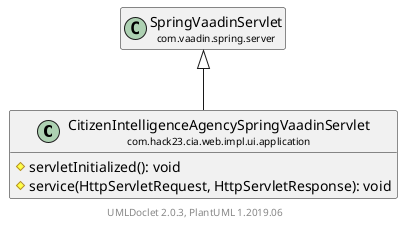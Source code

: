 @startuml
    set namespaceSeparator none
    hide empty fields
    hide empty methods

    class "<size:14>CitizenIntelligenceAgencySpringVaadinServlet\n<size:10>com.hack23.cia.web.impl.ui.application" as com.hack23.cia.web.impl.ui.application.CitizenIntelligenceAgencySpringVaadinServlet [[CitizenIntelligenceAgencySpringVaadinServlet.html]] {
        #servletInitialized(): void
        #service(HttpServletRequest, HttpServletResponse): void
    }

    class "<size:14>SpringVaadinServlet\n<size:10>com.vaadin.spring.server" as com.vaadin.spring.server.SpringVaadinServlet

    com.vaadin.spring.server.SpringVaadinServlet <|-- com.hack23.cia.web.impl.ui.application.CitizenIntelligenceAgencySpringVaadinServlet

    center footer UMLDoclet 2.0.3, PlantUML 1.2019.06
@enduml
